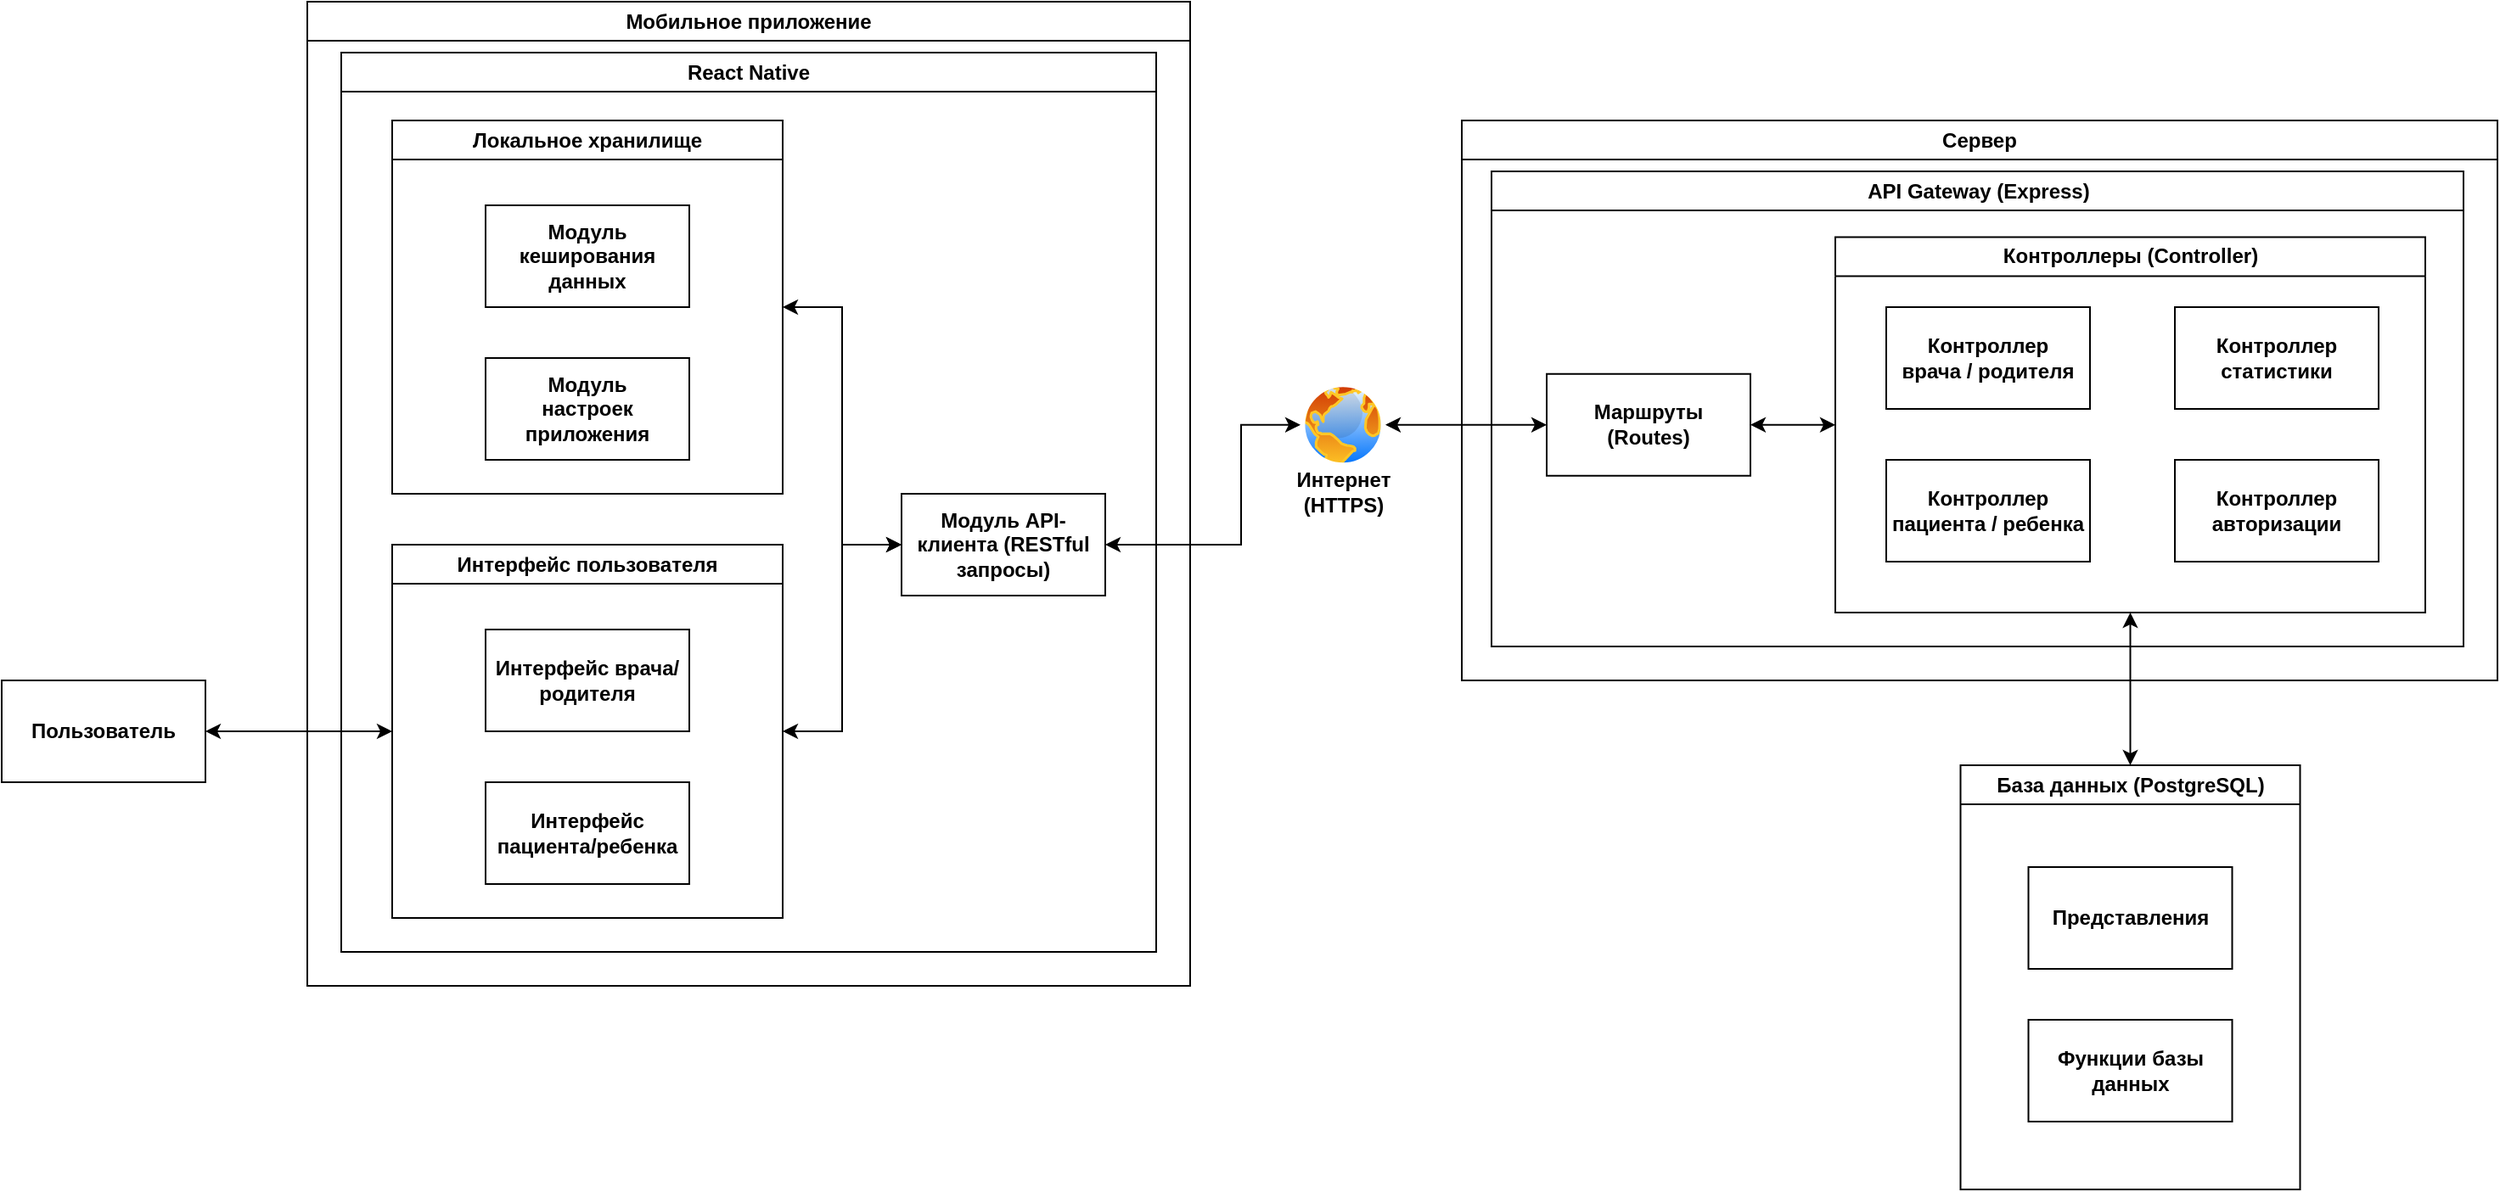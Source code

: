 <mxfile version="26.2.8">
  <diagram name="Page-1" id="ynhV_-f0sLbmggSIRVB_">
    <mxGraphModel dx="1108" dy="1713" grid="1" gridSize="10" guides="1" tooltips="1" connect="1" arrows="1" fold="1" page="1" pageScale="1" pageWidth="850" pageHeight="1100" math="0" shadow="0">
      <root>
        <mxCell id="0" />
        <mxCell id="1" parent="0" />
        <mxCell id="IPu2U6gQRfTV77uyNkLX-7" value="Сервер" style="swimlane;whiteSpace=wrap;html=1;" parent="1" vertex="1">
          <mxGeometry x="880" y="-990" width="610" height="330" as="geometry" />
        </mxCell>
        <mxCell id="IPu2U6gQRfTV77uyNkLX-8" value="API Gateway (Express)" style="swimlane;whiteSpace=wrap;html=1;startSize=23;" parent="IPu2U6gQRfTV77uyNkLX-7" vertex="1">
          <mxGeometry x="17.5" y="30" width="572.5" height="280" as="geometry" />
        </mxCell>
        <mxCell id="JMG6_1R0cNmswQ8LU9vw-38" style="edgeStyle=orthogonalEdgeStyle;rounded=0;orthogonalLoop=1;jettySize=auto;html=1;entryX=0;entryY=0.5;entryDx=0;entryDy=0;startArrow=classic;startFill=1;" parent="IPu2U6gQRfTV77uyNkLX-8" source="F3Yf8bRD5NkxVMC49lmH-28" target="JMG6_1R0cNmswQ8LU9vw-34" edge="1">
          <mxGeometry relative="1" as="geometry" />
        </mxCell>
        <mxCell id="F3Yf8bRD5NkxVMC49lmH-28" value="&lt;div&gt;Маршруты&lt;/div&gt;&lt;div&gt;(Routes)&lt;/div&gt;" style="rounded=0;whiteSpace=wrap;html=1;fontStyle=1" parent="IPu2U6gQRfTV77uyNkLX-8" vertex="1">
          <mxGeometry x="32.5" y="119.38" width="120" height="60" as="geometry" />
        </mxCell>
        <mxCell id="JMG6_1R0cNmswQ8LU9vw-34" value="Контроллеры (Controller)" style="swimlane;whiteSpace=wrap;html=1;startSize=23;" parent="IPu2U6gQRfTV77uyNkLX-8" vertex="1">
          <mxGeometry x="202.5" y="38.75" width="347.5" height="221.25" as="geometry" />
        </mxCell>
        <mxCell id="JMG6_1R0cNmswQ8LU9vw-35" value="&lt;div&gt;Контроллер&lt;/div&gt;&lt;div&gt;врача / родителя&lt;/div&gt;" style="rounded=0;whiteSpace=wrap;html=1;fontStyle=1" parent="JMG6_1R0cNmswQ8LU9vw-34" vertex="1">
          <mxGeometry x="30" y="41.25" width="120" height="60" as="geometry" />
        </mxCell>
        <mxCell id="JMG6_1R0cNmswQ8LU9vw-36" value="&lt;div&gt;Контроллер&lt;/div&gt;&lt;div&gt;пациента / ребенка&lt;/div&gt;" style="rounded=0;whiteSpace=wrap;html=1;fontStyle=1" parent="JMG6_1R0cNmswQ8LU9vw-34" vertex="1">
          <mxGeometry x="30" y="131.25" width="120" height="60" as="geometry" />
        </mxCell>
        <mxCell id="JMG6_1R0cNmswQ8LU9vw-40" value="&lt;div&gt;Контроллер&lt;/div&gt;&lt;div&gt;авторизации&lt;/div&gt;" style="rounded=0;whiteSpace=wrap;html=1;fontStyle=1" parent="JMG6_1R0cNmswQ8LU9vw-34" vertex="1">
          <mxGeometry x="200" y="131.25" width="120" height="60" as="geometry" />
        </mxCell>
        <mxCell id="JMG6_1R0cNmswQ8LU9vw-41" value="&lt;div&gt;Контроллер статистики&lt;/div&gt;" style="rounded=0;whiteSpace=wrap;html=1;fontStyle=1" parent="JMG6_1R0cNmswQ8LU9vw-34" vertex="1">
          <mxGeometry x="200" y="41.25" width="120" height="60" as="geometry" />
        </mxCell>
        <mxCell id="9kUNSBgOIsbV5iKkJ0AV-1" value="Мобильное приложение" style="swimlane;whiteSpace=wrap;html=1;" parent="1" vertex="1">
          <mxGeometry x="200" y="-1060" width="520" height="580" as="geometry" />
        </mxCell>
        <mxCell id="IPu2U6gQRfTV77uyNkLX-2" value="React Native" style="swimlane;whiteSpace=wrap;html=1;" parent="9kUNSBgOIsbV5iKkJ0AV-1" vertex="1">
          <mxGeometry x="20" y="30" width="480" height="530" as="geometry" />
        </mxCell>
        <mxCell id="F3Yf8bRD5NkxVMC49lmH-4" value="Модуль API-клиента (RESTful запросы)" style="rounded=0;whiteSpace=wrap;html=1;fontStyle=1" parent="IPu2U6gQRfTV77uyNkLX-2" vertex="1">
          <mxGeometry x="330" y="260" width="120" height="60" as="geometry" />
        </mxCell>
        <mxCell id="JMG6_1R0cNmswQ8LU9vw-29" style="edgeStyle=orthogonalEdgeStyle;rounded=0;orthogonalLoop=1;jettySize=auto;html=1;entryX=0;entryY=0.5;entryDx=0;entryDy=0;startArrow=classic;startFill=1;" parent="IPu2U6gQRfTV77uyNkLX-2" source="JMG6_1R0cNmswQ8LU9vw-1" target="F3Yf8bRD5NkxVMC49lmH-4" edge="1">
          <mxGeometry relative="1" as="geometry" />
        </mxCell>
        <mxCell id="JMG6_1R0cNmswQ8LU9vw-1" value="Локальное хранилище" style="swimlane;whiteSpace=wrap;html=1;" parent="IPu2U6gQRfTV77uyNkLX-2" vertex="1">
          <mxGeometry x="30" y="40" width="230" height="220" as="geometry" />
        </mxCell>
        <mxCell id="JMG6_1R0cNmswQ8LU9vw-12" value="&lt;b&gt;Модуль кеширования данных&lt;br&gt;&lt;/b&gt;" style="rounded=0;whiteSpace=wrap;html=1;" parent="JMG6_1R0cNmswQ8LU9vw-1" vertex="1">
          <mxGeometry x="55" y="50" width="120" height="60" as="geometry" />
        </mxCell>
        <mxCell id="JMG6_1R0cNmswQ8LU9vw-13" value="&lt;div&gt;&lt;b&gt;Модуль&lt;/b&gt;&lt;/div&gt;&lt;div&gt;&lt;b&gt;настроек&lt;br&gt;приложения&lt;/b&gt;&lt;/div&gt;" style="rounded=0;whiteSpace=wrap;html=1;" parent="JMG6_1R0cNmswQ8LU9vw-1" vertex="1">
          <mxGeometry x="55" y="140" width="120" height="60" as="geometry" />
        </mxCell>
        <mxCell id="JMG6_1R0cNmswQ8LU9vw-30" style="edgeStyle=orthogonalEdgeStyle;rounded=0;orthogonalLoop=1;jettySize=auto;html=1;entryX=0;entryY=0.5;entryDx=0;entryDy=0;startArrow=classic;startFill=1;" parent="IPu2U6gQRfTV77uyNkLX-2" source="JMG6_1R0cNmswQ8LU9vw-14" target="F3Yf8bRD5NkxVMC49lmH-4" edge="1">
          <mxGeometry relative="1" as="geometry" />
        </mxCell>
        <mxCell id="JMG6_1R0cNmswQ8LU9vw-14" value="Интерфейс пользователя" style="swimlane;whiteSpace=wrap;html=1;" parent="IPu2U6gQRfTV77uyNkLX-2" vertex="1">
          <mxGeometry x="30" y="290" width="230" height="220" as="geometry" />
        </mxCell>
        <mxCell id="JMG6_1R0cNmswQ8LU9vw-15" value="&lt;b&gt;Интерфейс врача/родителя&lt;/b&gt;" style="rounded=0;whiteSpace=wrap;html=1;" parent="JMG6_1R0cNmswQ8LU9vw-14" vertex="1">
          <mxGeometry x="55" y="50" width="120" height="60" as="geometry" />
        </mxCell>
        <mxCell id="JMG6_1R0cNmswQ8LU9vw-16" value="&lt;b&gt;Интерфейс пациента/ребенка&lt;/b&gt;" style="rounded=0;whiteSpace=wrap;html=1;" parent="JMG6_1R0cNmswQ8LU9vw-14" vertex="1">
          <mxGeometry x="55" y="140" width="120" height="60" as="geometry" />
        </mxCell>
        <mxCell id="JMG6_1R0cNmswQ8LU9vw-19" style="edgeStyle=orthogonalEdgeStyle;rounded=0;orthogonalLoop=1;jettySize=auto;html=1;entryX=0;entryY=0.5;entryDx=0;entryDy=0;startArrow=classic;startFill=1;" parent="1" source="IPu2U6gQRfTV77uyNkLX-3" target="JMG6_1R0cNmswQ8LU9vw-14" edge="1">
          <mxGeometry relative="1" as="geometry" />
        </mxCell>
        <mxCell id="IPu2U6gQRfTV77uyNkLX-3" value="&lt;b&gt;Пользователь&lt;/b&gt;" style="rounded=0;whiteSpace=wrap;html=1;" parent="1" vertex="1">
          <mxGeometry x="20" y="-660" width="120" height="60" as="geometry" />
        </mxCell>
        <mxCell id="JMG6_1R0cNmswQ8LU9vw-20" value="База данных (PostgreSQL)" style="swimlane;whiteSpace=wrap;html=1;startSize=23;" parent="1" vertex="1">
          <mxGeometry x="1173.75" y="-610" width="200" height="250" as="geometry" />
        </mxCell>
        <mxCell id="JMG6_1R0cNmswQ8LU9vw-27" value="Представления" style="rounded=0;whiteSpace=wrap;html=1;fontStyle=1" parent="JMG6_1R0cNmswQ8LU9vw-20" vertex="1">
          <mxGeometry x="40" y="60" width="120" height="60" as="geometry" />
        </mxCell>
        <mxCell id="JMG6_1R0cNmswQ8LU9vw-28" value="Функции базы данных" style="rounded=0;whiteSpace=wrap;html=1;fontStyle=1" parent="JMG6_1R0cNmswQ8LU9vw-20" vertex="1">
          <mxGeometry x="40" y="150" width="120" height="60" as="geometry" />
        </mxCell>
        <mxCell id="JMG6_1R0cNmswQ8LU9vw-31" value="" style="group" parent="1" vertex="1" connectable="0">
          <mxGeometry x="770" y="-835.62" width="80" height="85" as="geometry" />
        </mxCell>
        <mxCell id="F3Yf8bRD5NkxVMC49lmH-26" value="" style="image;aspect=fixed;perimeter=ellipsePerimeter;html=1;align=center;shadow=0;dashed=0;spacingTop=3;image=img/lib/active_directory/internet_globe.svg;" parent="JMG6_1R0cNmswQ8LU9vw-31" vertex="1">
          <mxGeometry x="15" width="50" height="50" as="geometry" />
        </mxCell>
        <mxCell id="F3Yf8bRD5NkxVMC49lmH-39" value="&lt;div&gt;&lt;b&gt;Интернет&lt;/b&gt;&lt;/div&gt;&lt;div&gt;&lt;b&gt;(HTTPS)&lt;/b&gt;&lt;/div&gt;" style="text;html=1;align=center;verticalAlign=middle;resizable=0;points=[];autosize=1;strokeColor=none;fillColor=none;" parent="JMG6_1R0cNmswQ8LU9vw-31" vertex="1">
          <mxGeometry y="45" width="80" height="40" as="geometry" />
        </mxCell>
        <mxCell id="JMG6_1R0cNmswQ8LU9vw-32" style="edgeStyle=orthogonalEdgeStyle;rounded=0;orthogonalLoop=1;jettySize=auto;html=1;startArrow=classic;startFill=1;entryX=0;entryY=0.5;entryDx=0;entryDy=0;" parent="1" source="F3Yf8bRD5NkxVMC49lmH-4" target="F3Yf8bRD5NkxVMC49lmH-26" edge="1">
          <mxGeometry relative="1" as="geometry">
            <mxPoint x="770" y="-730" as="targetPoint" />
            <Array as="points">
              <mxPoint x="750" y="-740" />
              <mxPoint x="750" y="-811" />
            </Array>
          </mxGeometry>
        </mxCell>
        <mxCell id="JMG6_1R0cNmswQ8LU9vw-33" style="edgeStyle=orthogonalEdgeStyle;rounded=0;orthogonalLoop=1;jettySize=auto;html=1;entryX=0.5;entryY=0;entryDx=0;entryDy=0;startArrow=classic;startFill=1;exitX=0.5;exitY=1;exitDx=0;exitDy=0;" parent="1" source="JMG6_1R0cNmswQ8LU9vw-34" target="JMG6_1R0cNmswQ8LU9vw-20" edge="1">
          <mxGeometry relative="1" as="geometry">
            <mxPoint x="1160" y="-570" as="sourcePoint" />
          </mxGeometry>
        </mxCell>
        <mxCell id="JMG6_1R0cNmswQ8LU9vw-39" style="edgeStyle=orthogonalEdgeStyle;rounded=0;orthogonalLoop=1;jettySize=auto;html=1;entryX=0;entryY=0.5;entryDx=0;entryDy=0;startArrow=classic;startFill=1;" parent="1" source="F3Yf8bRD5NkxVMC49lmH-26" target="F3Yf8bRD5NkxVMC49lmH-28" edge="1">
          <mxGeometry relative="1" as="geometry" />
        </mxCell>
      </root>
    </mxGraphModel>
  </diagram>
</mxfile>
